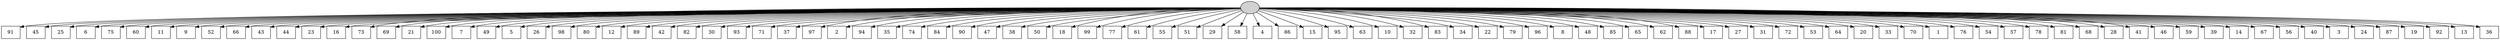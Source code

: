 digraph G {
0[style=filled, fillcolor=grey82, label=""];
1[shape=box,style=filled, fillcolor=white,label="91\n"];
2[shape=box,style=filled, fillcolor=white,label="45\n"];
3[shape=box,style=filled, fillcolor=white,label="25\n"];
4[shape=box,style=filled, fillcolor=white,label="6\n"];
5[shape=box,style=filled, fillcolor=white,label="75\n"];
6[shape=box,style=filled, fillcolor=white,label="60\n"];
7[shape=box,style=filled, fillcolor=white,label="11\n"];
8[shape=box,style=filled, fillcolor=white,label="9\n"];
9[shape=box,style=filled, fillcolor=white,label="52\n"];
10[shape=box,style=filled, fillcolor=white,label="66\n"];
11[shape=box,style=filled, fillcolor=white,label="43\n"];
12[shape=box,style=filled, fillcolor=white,label="44\n"];
13[shape=box,style=filled, fillcolor=white,label="23\n"];
14[shape=box,style=filled, fillcolor=white,label="16\n"];
15[shape=box,style=filled, fillcolor=white,label="73\n"];
16[shape=box,style=filled, fillcolor=white,label="69\n"];
17[shape=box,style=filled, fillcolor=white,label="21\n"];
18[shape=box,style=filled, fillcolor=white,label="100\n"];
19[shape=box,style=filled, fillcolor=white,label="7\n"];
20[shape=box,style=filled, fillcolor=white,label="49\n"];
21[shape=box,style=filled, fillcolor=white,label="5\n"];
22[shape=box,style=filled, fillcolor=white,label="26\n"];
23[shape=box,style=filled, fillcolor=white,label="98\n"];
24[shape=box,style=filled, fillcolor=white,label="80\n"];
25[shape=box,style=filled, fillcolor=white,label="12\n"];
26[shape=box,style=filled, fillcolor=white,label="89\n"];
27[shape=box,style=filled, fillcolor=white,label="42\n"];
28[shape=box,style=filled, fillcolor=white,label="82\n"];
29[shape=box,style=filled, fillcolor=white,label="30\n"];
30[shape=box,style=filled, fillcolor=white,label="93\n"];
31[shape=box,style=filled, fillcolor=white,label="71\n"];
32[shape=box,style=filled, fillcolor=white,label="37\n"];
33[shape=box,style=filled, fillcolor=white,label="97\n"];
34[shape=box,style=filled, fillcolor=white,label="2\n"];
35[shape=box,style=filled, fillcolor=white,label="94\n"];
36[shape=box,style=filled, fillcolor=white,label="35\n"];
37[shape=box,style=filled, fillcolor=white,label="74\n"];
38[shape=box,style=filled, fillcolor=white,label="84\n"];
39[shape=box,style=filled, fillcolor=white,label="90\n"];
40[shape=box,style=filled, fillcolor=white,label="47\n"];
41[shape=box,style=filled, fillcolor=white,label="38\n"];
42[shape=box,style=filled, fillcolor=white,label="50\n"];
43[shape=box,style=filled, fillcolor=white,label="18\n"];
44[shape=box,style=filled, fillcolor=white,label="99\n"];
45[shape=box,style=filled, fillcolor=white,label="77\n"];
46[shape=box,style=filled, fillcolor=white,label="61\n"];
47[shape=box,style=filled, fillcolor=white,label="55\n"];
48[shape=box,style=filled, fillcolor=white,label="51\n"];
49[shape=box,style=filled, fillcolor=white,label="29\n"];
50[shape=box,style=filled, fillcolor=white,label="58\n"];
51[shape=box,style=filled, fillcolor=white,label="4\n"];
52[shape=box,style=filled, fillcolor=white,label="86\n"];
53[shape=box,style=filled, fillcolor=white,label="15\n"];
54[shape=box,style=filled, fillcolor=white,label="95\n"];
55[shape=box,style=filled, fillcolor=white,label="63\n"];
56[shape=box,style=filled, fillcolor=white,label="10\n"];
57[shape=box,style=filled, fillcolor=white,label="32\n"];
58[shape=box,style=filled, fillcolor=white,label="83\n"];
59[shape=box,style=filled, fillcolor=white,label="34\n"];
60[shape=box,style=filled, fillcolor=white,label="22\n"];
61[shape=box,style=filled, fillcolor=white,label="79\n"];
62[shape=box,style=filled, fillcolor=white,label="96\n"];
63[shape=box,style=filled, fillcolor=white,label="8\n"];
64[shape=box,style=filled, fillcolor=white,label="48\n"];
65[shape=box,style=filled, fillcolor=white,label="85\n"];
66[shape=box,style=filled, fillcolor=white,label="65\n"];
67[shape=box,style=filled, fillcolor=white,label="62\n"];
68[shape=box,style=filled, fillcolor=white,label="88\n"];
69[shape=box,style=filled, fillcolor=white,label="17\n"];
70[shape=box,style=filled, fillcolor=white,label="27\n"];
71[shape=box,style=filled, fillcolor=white,label="31\n"];
72[shape=box,style=filled, fillcolor=white,label="72\n"];
73[shape=box,style=filled, fillcolor=white,label="53\n"];
74[shape=box,style=filled, fillcolor=white,label="64\n"];
75[shape=box,style=filled, fillcolor=white,label="20\n"];
76[shape=box,style=filled, fillcolor=white,label="33\n"];
77[shape=box,style=filled, fillcolor=white,label="70\n"];
78[shape=box,style=filled, fillcolor=white,label="1\n"];
79[shape=box,style=filled, fillcolor=white,label="76\n"];
80[shape=box,style=filled, fillcolor=white,label="54\n"];
81[shape=box,style=filled, fillcolor=white,label="57\n"];
82[shape=box,style=filled, fillcolor=white,label="78\n"];
83[shape=box,style=filled, fillcolor=white,label="81\n"];
84[shape=box,style=filled, fillcolor=white,label="68\n"];
85[shape=box,style=filled, fillcolor=white,label="28\n"];
86[shape=box,style=filled, fillcolor=white,label="41\n"];
87[shape=box,style=filled, fillcolor=white,label="46\n"];
88[shape=box,style=filled, fillcolor=white,label="59\n"];
89[shape=box,style=filled, fillcolor=white,label="39\n"];
90[shape=box,style=filled, fillcolor=white,label="14\n"];
91[shape=box,style=filled, fillcolor=white,label="67\n"];
92[shape=box,style=filled, fillcolor=white,label="56\n"];
93[shape=box,style=filled, fillcolor=white,label="40\n"];
94[shape=box,style=filled, fillcolor=white,label="3\n"];
95[shape=box,style=filled, fillcolor=white,label="24\n"];
96[shape=box,style=filled, fillcolor=white,label="87\n"];
97[shape=box,style=filled, fillcolor=white,label="19\n"];
98[shape=box,style=filled, fillcolor=white,label="92\n"];
99[shape=box,style=filled, fillcolor=white,label="13\n"];
100[shape=box,style=filled, fillcolor=white,label="36\n"];
0->1 ;
0->2 ;
0->3 ;
0->4 ;
0->5 ;
0->6 ;
0->7 ;
0->8 ;
0->9 ;
0->10 ;
0->11 ;
0->12 ;
0->13 ;
0->14 ;
0->15 ;
0->16 ;
0->17 ;
0->18 ;
0->19 ;
0->20 ;
0->21 ;
0->22 ;
0->23 ;
0->24 ;
0->25 ;
0->26 ;
0->27 ;
0->28 ;
0->29 ;
0->30 ;
0->31 ;
0->32 ;
0->33 ;
0->34 ;
0->35 ;
0->36 ;
0->37 ;
0->38 ;
0->39 ;
0->40 ;
0->41 ;
0->42 ;
0->43 ;
0->44 ;
0->45 ;
0->46 ;
0->47 ;
0->48 ;
0->49 ;
0->50 ;
0->51 ;
0->52 ;
0->53 ;
0->54 ;
0->55 ;
0->56 ;
0->57 ;
0->58 ;
0->59 ;
0->60 ;
0->61 ;
0->62 ;
0->63 ;
0->64 ;
0->65 ;
0->66 ;
0->67 ;
0->68 ;
0->69 ;
0->70 ;
0->71 ;
0->72 ;
0->73 ;
0->74 ;
0->75 ;
0->76 ;
0->77 ;
0->78 ;
0->79 ;
0->80 ;
0->81 ;
0->82 ;
0->83 ;
0->84 ;
0->85 ;
0->86 ;
0->87 ;
0->88 ;
0->89 ;
0->90 ;
0->91 ;
0->92 ;
0->93 ;
0->94 ;
0->95 ;
0->96 ;
0->97 ;
0->98 ;
0->99 ;
0->100 ;
}
